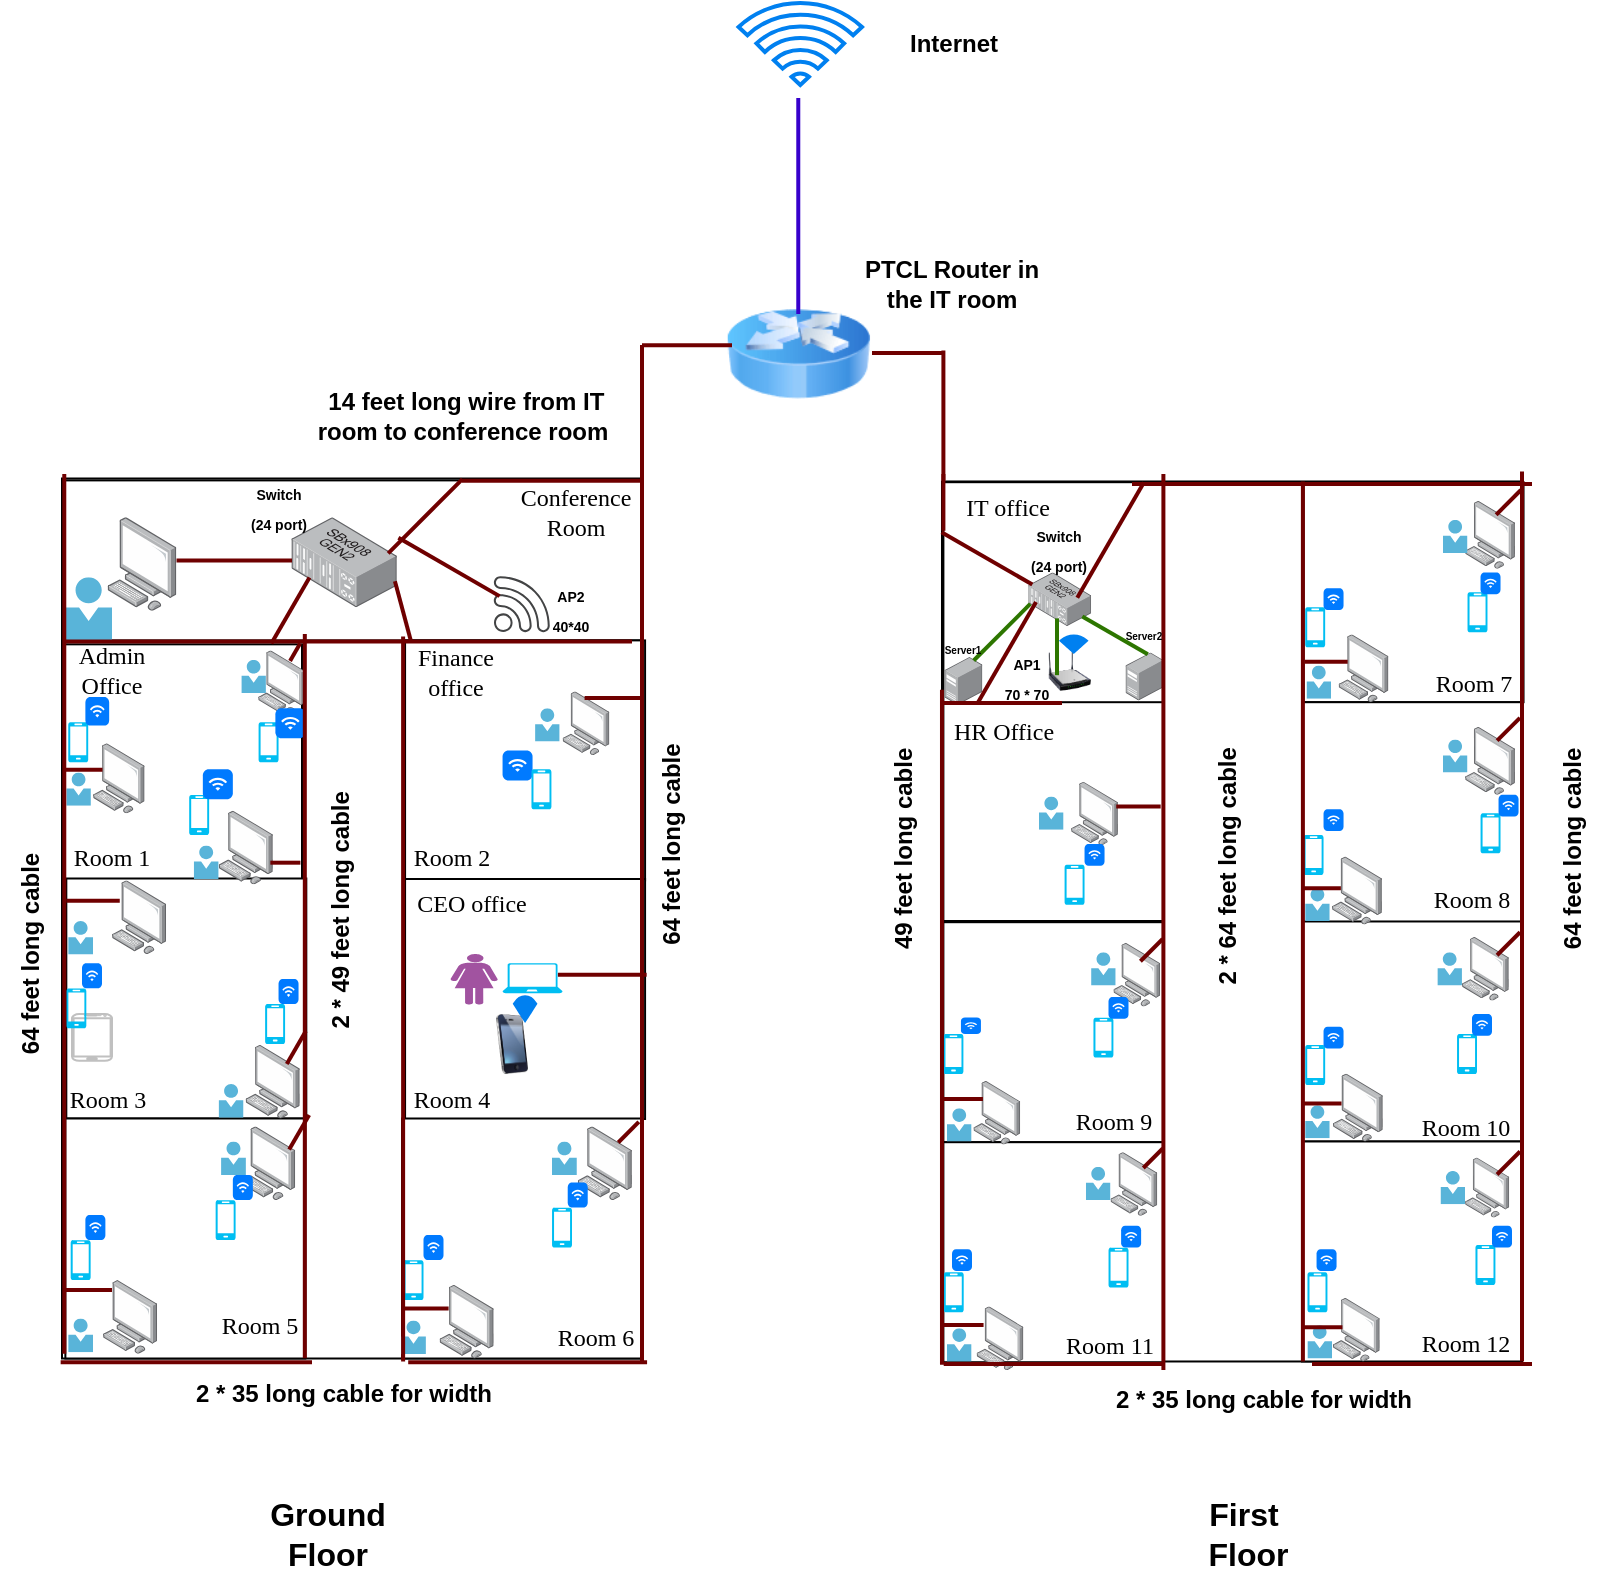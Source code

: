 <mxfile version="20.8.16" type="device"><diagram name="Page-1" id="6Xwk9EaW9mLtTQxqM3aQ"><mxGraphModel dx="1300" dy="840" grid="1" gridSize="10" guides="1" tooltips="1" connect="1" arrows="1" fold="1" page="1" pageScale="1" pageWidth="850" pageHeight="1100" math="0" shadow="0"><root><mxCell id="0"/><mxCell id="1" parent="0"/><mxCell id="w9GMVOYa6nI13oTp5bB2-6" value="" style="rounded=0;whiteSpace=wrap;html=1;direction=south;" parent="1" vertex="1"><mxGeometry x="35.0" y="242.25" width="290" height="440" as="geometry"/></mxCell><mxCell id="w9GMVOYa6nI13oTp5bB2-8" value="" style="rounded=0;whiteSpace=wrap;html=1;" parent="1" vertex="1"><mxGeometry x="35" y="243.2" width="290" height="80" as="geometry"/></mxCell><mxCell id="w9GMVOYa6nI13oTp5bB2-9" value="" style="whiteSpace=wrap;html=1;aspect=fixed;" parent="1" vertex="1"><mxGeometry x="35" y="325.17" width="120" height="120" as="geometry"/></mxCell><mxCell id="w9GMVOYa6nI13oTp5bB2-10" value="" style="whiteSpace=wrap;html=1;aspect=fixed;" parent="1" vertex="1"><mxGeometry x="37.16" y="442.25" width="120" height="120" as="geometry"/></mxCell><mxCell id="w9GMVOYa6nI13oTp5bB2-13" value="" style="whiteSpace=wrap;html=1;aspect=fixed;" parent="1" vertex="1"><mxGeometry x="206.54" y="323.2" width="120" height="120" as="geometry"/></mxCell><mxCell id="w9GMVOYa6nI13oTp5bB2-14" value="" style="whiteSpace=wrap;html=1;aspect=fixed;" parent="1" vertex="1"><mxGeometry x="206.54" y="442.5" width="120" height="120" as="geometry"/></mxCell><mxCell id="w9GMVOYa6nI13oTp5bB2-15" value="" style="whiteSpace=wrap;html=1;aspect=fixed;" parent="1" vertex="1"><mxGeometry x="205" y="562.25" width="120" height="120" as="geometry"/></mxCell><mxCell id="w9GMVOYa6nI13oTp5bB2-17" value="" style="rounded=0;whiteSpace=wrap;html=1;direction=south;" parent="1" vertex="1"><mxGeometry x="474.99" y="243.74" width="290" height="440" as="geometry"/></mxCell><mxCell id="w9GMVOYa6nI13oTp5bB2-19" value="" style="whiteSpace=wrap;html=1;aspect=fixed;" parent="1" vertex="1"><mxGeometry x="475.7" y="353.5" width="110" height="110" as="geometry"/></mxCell><mxCell id="w9GMVOYa6nI13oTp5bB2-20" value="" style="whiteSpace=wrap;html=1;aspect=fixed;" parent="1" vertex="1"><mxGeometry x="475.7" y="464.1" width="110" height="110" as="geometry"/></mxCell><mxCell id="w9GMVOYa6nI13oTp5bB2-21" value="" style="whiteSpace=wrap;html=1;aspect=fixed;" parent="1" vertex="1"><mxGeometry x="475.7" y="574.1" width="110" height="110" as="geometry"/></mxCell><mxCell id="w9GMVOYa6nI13oTp5bB2-25" value="" style="whiteSpace=wrap;html=1;aspect=fixed;" parent="1" vertex="1"><mxGeometry x="475.7" y="244.1" width="110" height="110" as="geometry"/></mxCell><mxCell id="w9GMVOYa6nI13oTp5bB2-26" value="" style="whiteSpace=wrap;html=1;aspect=fixed;" parent="1" vertex="1"><mxGeometry x="655.77" y="244.1" width="110" height="110" as="geometry"/></mxCell><mxCell id="w9GMVOYa6nI13oTp5bB2-27" value="" style="whiteSpace=wrap;html=1;aspect=fixed;" parent="1" vertex="1"><mxGeometry x="655" y="354.1" width="110" height="110" as="geometry"/></mxCell><mxCell id="w9GMVOYa6nI13oTp5bB2-28" value="" style="whiteSpace=wrap;html=1;aspect=fixed;" parent="1" vertex="1"><mxGeometry x="655" y="463.74" width="110" height="110" as="geometry"/></mxCell><mxCell id="w9GMVOYa6nI13oTp5bB2-29" value="" style="whiteSpace=wrap;html=1;aspect=fixed;" parent="1" vertex="1"><mxGeometry x="655" y="573.74" width="110" height="110" as="geometry"/></mxCell><mxCell id="w9GMVOYa6nI13oTp5bB2-30" value="" style="image;html=1;image=img/lib/clip_art/networking/Router_Icon_128x128.png;imageBackground=none;" parent="1" vertex="1"><mxGeometry x="367.26" y="155" width="71.75" height="50" as="geometry"/></mxCell><mxCell id="w9GMVOYa6nI13oTp5bB2-33" value="" style="points=[];aspect=fixed;html=1;align=center;shadow=0;dashed=0;image;image=img/lib/allied_telesis/computer_and_terminals/Personal_Computer.svg;" parent="1" vertex="1"><mxGeometry x="57.73" y="261.6" width="34.53" height="46.8" as="geometry"/></mxCell><mxCell id="w9GMVOYa6nI13oTp5bB2-34" value="" style="sketch=0;pointerEvents=1;shadow=0;dashed=0;html=1;strokeColor=none;fillColor=#434445;aspect=fixed;labelPosition=center;verticalLabelPosition=bottom;verticalAlign=top;align=center;outlineConnect=0;shape=mxgraph.vvd.wi_fi;" parent="1" vertex="1"><mxGeometry x="250.9" y="291.11" width="28" height="28" as="geometry"/></mxCell><mxCell id="w9GMVOYa6nI13oTp5bB2-35" value="" style="sketch=0;aspect=fixed;html=1;points=[];align=center;image;fontSize=12;image=img/lib/mscae/Person.svg;" parent="1" vertex="1"><mxGeometry x="36.62" y="291.6" width="23.38" height="31.6" as="geometry"/></mxCell><mxCell id="w9GMVOYa6nI13oTp5bB2-36" value="" style="points=[];aspect=fixed;html=1;align=center;shadow=0;dashed=0;image;image=img/lib/allied_telesis/computer_and_terminals/Personal_Computer.svg;" parent="1" vertex="1"><mxGeometry x="50.53" y="374.65" width="25.82" height="35" as="geometry"/></mxCell><mxCell id="w9GMVOYa6nI13oTp5bB2-37" value="" style="points=[];aspect=fixed;html=1;align=center;shadow=0;dashed=0;image;image=img/lib/allied_telesis/computer_and_terminals/Personal_Computer.svg;direction=east;" parent="1" vertex="1"><mxGeometry x="133.08" y="328.2" width="23.46" height="31.8" as="geometry"/></mxCell><mxCell id="w9GMVOYa6nI13oTp5bB2-38" value="" style="points=[];aspect=fixed;html=1;align=center;shadow=0;dashed=0;image;image=img/lib/allied_telesis/computer_and_terminals/Personal_Computer.svg;" parent="1" vertex="1"><mxGeometry x="113.32" y="408.37" width="27.15" height="36.8" as="geometry"/></mxCell><mxCell id="w9GMVOYa6nI13oTp5bB2-39" value="" style="sketch=0;aspect=fixed;html=1;points=[];align=center;image;fontSize=12;image=img/lib/mscae/Person.svg;" parent="1" vertex="1"><mxGeometry x="37.16" y="389.31" width="12.28" height="16.6" as="geometry"/></mxCell><mxCell id="w9GMVOYa6nI13oTp5bB2-40" value="" style="sketch=0;aspect=fixed;html=1;points=[];align=center;image;fontSize=12;image=img/lib/mscae/Person.svg;" parent="1" vertex="1"><mxGeometry x="124.68" y="332.95" width="12.28" height="16.6" as="geometry"/></mxCell><mxCell id="w9GMVOYa6nI13oTp5bB2-41" value="" style="sketch=0;aspect=fixed;html=1;points=[];align=center;image;fontSize=12;image=img/lib/mscae/Person.svg;" parent="1" vertex="1"><mxGeometry x="100.89" y="425.7" width="12.43" height="16.8" as="geometry"/></mxCell><mxCell id="w9GMVOYa6nI13oTp5bB2-42" value="" style="verticalLabelPosition=bottom;verticalAlign=top;html=1;shadow=0;dashed=0;strokeWidth=1;shape=mxgraph.android.phone2;strokeColor=#c0c0c0;" parent="1" vertex="1"><mxGeometry x="40" y="510" width="20" height="23.4" as="geometry"/></mxCell><mxCell id="w9GMVOYa6nI13oTp5bB2-43" value="" style="whiteSpace=wrap;html=1;aspect=fixed;" parent="1" vertex="1"><mxGeometry x="36.69" y="562.25" width="120" height="120" as="geometry"/></mxCell><mxCell id="w9GMVOYa6nI13oTp5bB2-49" value="" style="verticalLabelPosition=bottom;html=1;verticalAlign=top;align=center;strokeColor=none;fillColor=#00BEF2;shape=mxgraph.azure.mobile;pointerEvents=1;" parent="1" vertex="1"><mxGeometry x="38.1" y="364.1" width="10" height="20" as="geometry"/></mxCell><mxCell id="w9GMVOYa6nI13oTp5bB2-50" value="" style="verticalLabelPosition=bottom;html=1;verticalAlign=top;align=center;strokeColor=none;fillColor=#00BEF2;shape=mxgraph.azure.mobile;pointerEvents=1;" parent="1" vertex="1"><mxGeometry x="133.27" y="364.1" width="10" height="20" as="geometry"/></mxCell><mxCell id="w9GMVOYa6nI13oTp5bB2-51" value="" style="verticalLabelPosition=bottom;html=1;verticalAlign=top;align=center;strokeColor=none;fillColor=#00BEF2;shape=mxgraph.azure.mobile;pointerEvents=1;direction=east;" parent="1" vertex="1"><mxGeometry x="98.57" y="400.45" width="10" height="20" as="geometry"/></mxCell><mxCell id="w9GMVOYa6nI13oTp5bB2-58" value="" style="html=1;strokeWidth=1;shadow=0;dashed=0;shape=mxgraph.ios7.misc.wifi;fillColor=#007AFF;strokeColor=none;buttonText=;strokeColor2=#222222;fontColor=#222222;fontSize=8;verticalLabelPosition=bottom;verticalAlign=top;align=center;sketch=0;" parent="1" vertex="1"><mxGeometry x="46.69" y="351.5" width="11.9" height="14.3" as="geometry"/></mxCell><mxCell id="w9GMVOYa6nI13oTp5bB2-59" value="" style="html=1;strokeWidth=1;shadow=0;dashed=0;shape=mxgraph.ios7.misc.wifi;fillColor=#007AFF;strokeColor=none;buttonText=;strokeColor2=#222222;fontColor=#222222;fontSize=8;verticalLabelPosition=bottom;verticalAlign=top;align=center;sketch=0;" parent="1" vertex="1"><mxGeometry x="141.69" y="357.15" width="15" height="15" as="geometry"/></mxCell><mxCell id="w9GMVOYa6nI13oTp5bB2-60" value="" style="html=1;strokeWidth=1;shadow=0;dashed=0;shape=mxgraph.ios7.misc.wifi;fillColor=#007AFF;strokeColor=none;buttonText=;strokeColor2=#222222;fontColor=#222222;fontSize=8;verticalLabelPosition=bottom;verticalAlign=top;align=center;sketch=0;" parent="1" vertex="1"><mxGeometry x="105.42" y="387.61" width="15" height="15" as="geometry"/></mxCell><mxCell id="w9GMVOYa6nI13oTp5bB2-61" value="&lt;font face=&quot;Times New Roman&quot;&gt;Admin Office&lt;/font&gt;" style="text;html=1;strokeColor=none;fillColor=none;align=center;verticalAlign=middle;whiteSpace=wrap;rounded=0;" parent="1" vertex="1"><mxGeometry x="30.0" y="323.2" width="60" height="30" as="geometry"/></mxCell><mxCell id="w9GMVOYa6nI13oTp5bB2-64" value="" style="points=[];aspect=fixed;html=1;align=center;shadow=0;dashed=0;image;image=img/lib/allied_telesis/switch/Modular_Switch_SXx908GEN2.svg;" parent="1" vertex="1"><mxGeometry x="149.71" y="261.6" width="52.7" height="45" as="geometry"/></mxCell><mxCell id="w9GMVOYa6nI13oTp5bB2-65" value="" style="points=[];aspect=fixed;html=1;align=center;shadow=0;dashed=0;image;image=img/lib/allied_telesis/computer_and_terminals/Personal_Computer.svg;" parent="1" vertex="1"><mxGeometry x="285.28" y="348.75" width="23.46" height="31.8" as="geometry"/></mxCell><mxCell id="w9GMVOYa6nI13oTp5bB2-66" value="" style="sketch=0;aspect=fixed;html=1;points=[];align=center;image;fontSize=12;image=img/lib/mscae/Person.svg;" parent="1" vertex="1"><mxGeometry x="271.54" y="357.15" width="12.28" height="16.6" as="geometry"/></mxCell><mxCell id="w9GMVOYa6nI13oTp5bB2-68" value="" style="html=1;strokeWidth=1;shadow=0;dashed=0;shape=mxgraph.ios7.misc.wifi;fillColor=#007AFF;strokeColor=none;buttonText=;strokeColor2=#222222;fontColor=#222222;fontSize=8;verticalLabelPosition=bottom;verticalAlign=top;align=center;sketch=0;" parent="1" vertex="1"><mxGeometry x="255.28" y="378.2" width="15" height="15" as="geometry"/></mxCell><mxCell id="w9GMVOYa6nI13oTp5bB2-74" value="" style="verticalLabelPosition=bottom;html=1;verticalAlign=top;align=center;strokeColor=none;fillColor=#00BEF2;shape=mxgraph.azure.mobile;pointerEvents=1;" parent="1" vertex="1"><mxGeometry x="269.71" y="387.61" width="10" height="20" as="geometry"/></mxCell><mxCell id="w9GMVOYa6nI13oTp5bB2-76" value="&lt;font face=&quot;Times New Roman&quot;&gt;Finance&lt;br&gt;office&lt;/font&gt;" style="text;html=1;strokeColor=none;fillColor=none;align=center;verticalAlign=middle;whiteSpace=wrap;rounded=0;" parent="1" vertex="1"><mxGeometry x="202.41" y="324.1" width="60" height="30" as="geometry"/></mxCell><mxCell id="w9GMVOYa6nI13oTp5bB2-77" value="" style="points=[];aspect=fixed;html=1;align=center;shadow=0;dashed=0;image;image=img/lib/allied_telesis/switch/Modular_Switch_SXx908GEN2.svg;" parent="1" vertex="1"><mxGeometry x="518.17" y="289.21" width="31.39" height="26.8" as="geometry"/></mxCell><mxCell id="w9GMVOYa6nI13oTp5bB2-78" value="" style="points=[];aspect=fixed;html=1;align=center;shadow=0;dashed=0;image;image=img/lib/allied_telesis/computer_and_terminals/Server_Desktop.svg;" parent="1" vertex="1"><mxGeometry x="566.77" y="329.2" width="18.93" height="24" as="geometry"/></mxCell><mxCell id="w9GMVOYa6nI13oTp5bB2-79" value="" style="points=[];aspect=fixed;html=1;align=center;shadow=0;dashed=0;image;image=img/lib/allied_telesis/computer_and_terminals/Server_Desktop.svg;" parent="1" vertex="1"><mxGeometry x="476.24" y="331.46" width="18.93" height="24" as="geometry"/></mxCell><mxCell id="w9GMVOYa6nI13oTp5bB2-81" value="" style="image;html=1;image=img/lib/clip_art/networking/Wireless_Router_N_128x128.png" parent="1" vertex="1"><mxGeometry x="523.49" y="328.1" width="30.77" height="20.21" as="geometry"/></mxCell><mxCell id="w9GMVOYa6nI13oTp5bB2-82" value="" style="html=1;verticalLabelPosition=bottom;align=center;labelBackgroundColor=#ffffff;verticalAlign=top;strokeWidth=2;strokeColor=#0080F0;shadow=0;dashed=0;shape=mxgraph.ios7.icons.wifi;pointerEvents=1" parent="1" vertex="1"><mxGeometry x="535.01" y="321.25" width="11.75" height="7.36" as="geometry"/></mxCell><mxCell id="w9GMVOYa6nI13oTp5bB2-83" value="&lt;font face=&quot;Times New Roman&quot;&gt;IT office&lt;/font&gt;" style="text;html=1;strokeColor=none;fillColor=none;align=center;verticalAlign=middle;whiteSpace=wrap;rounded=0;" parent="1" vertex="1"><mxGeometry x="477.5" y="242.25" width="60" height="30" as="geometry"/></mxCell><mxCell id="w9GMVOYa6nI13oTp5bB2-85" value="" style="points=[];aspect=fixed;html=1;align=center;shadow=0;dashed=0;image;image=img/lib/allied_telesis/computer_and_terminals/Personal_Computer.svg;" parent="1" vertex="1"><mxGeometry x="126.78" y="525.45" width="27.15" height="36.8" as="geometry"/></mxCell><mxCell id="w9GMVOYa6nI13oTp5bB2-86" value="" style="points=[];aspect=fixed;html=1;align=center;shadow=0;dashed=0;image;image=img/lib/allied_telesis/computer_and_terminals/Personal_Computer.svg;" parent="1" vertex="1"><mxGeometry x="60" y="443.2" width="27.15" height="36.8" as="geometry"/></mxCell><mxCell id="w9GMVOYa6nI13oTp5bB2-88" value="" style="sketch=0;aspect=fixed;html=1;points=[];align=center;image;fontSize=12;image=img/lib/mscae/Person.svg;" parent="1" vertex="1"><mxGeometry x="38.1" y="463.5" width="12.43" height="16.8" as="geometry"/></mxCell><mxCell id="w9GMVOYa6nI13oTp5bB2-89" value="" style="sketch=0;aspect=fixed;html=1;points=[];align=center;image;fontSize=12;image=img/lib/mscae/Person.svg;" parent="1" vertex="1"><mxGeometry x="113.32" y="545.03" width="12.43" height="16.8" as="geometry"/></mxCell><mxCell id="w9GMVOYa6nI13oTp5bB2-90" value="" style="verticalLabelPosition=bottom;html=1;verticalAlign=top;align=center;strokeColor=none;fillColor=#00BEF2;shape=mxgraph.azure.mobile;pointerEvents=1;" parent="1" vertex="1"><mxGeometry x="136.54" y="505" width="10" height="20" as="geometry"/></mxCell><mxCell id="w9GMVOYa6nI13oTp5bB2-91" value="" style="verticalLabelPosition=bottom;html=1;verticalAlign=top;align=center;strokeColor=none;fillColor=#00BEF2;shape=mxgraph.azure.mobile;pointerEvents=1;" parent="1" vertex="1"><mxGeometry x="37.16" y="497.18" width="10" height="20" as="geometry"/></mxCell><mxCell id="w9GMVOYa6nI13oTp5bB2-92" value="" style="html=1;strokeWidth=1;shadow=0;dashed=0;shape=mxgraph.ios7.misc.wifi;fillColor=#007AFF;strokeColor=none;buttonText=;strokeColor2=#222222;fontColor=#222222;fontSize=8;verticalLabelPosition=bottom;verticalAlign=top;align=center;sketch=0;" parent="1" vertex="1"><mxGeometry x="143.27" y="492.5" width="10" height="12.5" as="geometry"/></mxCell><mxCell id="w9GMVOYa6nI13oTp5bB2-96" value="" style="verticalLabelPosition=bottom;sketch=0;html=1;fillColor=#A153A0;verticalAlign=top;align=center;pointerEvents=1;shape=mxgraph.cisco_safe.design.actor_1;" parent="1" vertex="1"><mxGeometry x="229.31" y="480" width="23.5" height="25.2" as="geometry"/></mxCell><mxCell id="w9GMVOYa6nI13oTp5bB2-97" value="" style="image;html=1;image=img/lib/clip_art/telecommunication/iPhone_128x128.png" parent="1" vertex="1"><mxGeometry x="245" y="510.01" width="30" height="30" as="geometry"/></mxCell><mxCell id="w9GMVOYa6nI13oTp5bB2-98" value="" style="html=1;verticalLabelPosition=bottom;align=center;labelBackgroundColor=#ffffff;verticalAlign=top;strokeWidth=2;strokeColor=#0080F0;shadow=0;dashed=0;shape=mxgraph.ios7.icons.wifi;pointerEvents=1" parent="1" vertex="1"><mxGeometry x="261.54" y="501.68" width="10" height="11" as="geometry"/></mxCell><mxCell id="w9GMVOYa6nI13oTp5bB2-99" value="&lt;font face=&quot;Times New Roman&quot;&gt;CEO office&lt;/font&gt;" style="text;html=1;strokeColor=none;fillColor=none;align=center;verticalAlign=middle;whiteSpace=wrap;rounded=0;" parent="1" vertex="1"><mxGeometry x="210" y="440.2" width="60" height="30" as="geometry"/></mxCell><mxCell id="w9GMVOYa6nI13oTp5bB2-100" value="" style="verticalLabelPosition=bottom;html=1;verticalAlign=top;align=center;strokeColor=none;fillColor=#00BEF2;shape=mxgraph.azure.laptop;pointerEvents=1;" parent="1" vertex="1"><mxGeometry x="255.28" y="484.68" width="30" height="15" as="geometry"/></mxCell><mxCell id="w9GMVOYa6nI13oTp5bB2-101" value="" style="points=[];aspect=fixed;html=1;align=center;shadow=0;dashed=0;image;image=img/lib/allied_telesis/computer_and_terminals/Personal_Computer.svg;" parent="1" vertex="1"><mxGeometry x="55.5" y="643.04" width="27.15" height="36.8" as="geometry"/></mxCell><mxCell id="w9GMVOYa6nI13oTp5bB2-102" value="" style="points=[];aspect=fixed;html=1;align=center;shadow=0;dashed=0;image;image=img/lib/allied_telesis/computer_and_terminals/Personal_Computer.svg;" parent="1" vertex="1"><mxGeometry x="124.53" y="566.24" width="27.15" height="36.8" as="geometry"/></mxCell><mxCell id="w9GMVOYa6nI13oTp5bB2-103" value="" style="sketch=0;aspect=fixed;html=1;points=[];align=center;image;fontSize=12;image=img/lib/mscae/Person.svg;" parent="1" vertex="1"><mxGeometry x="114.53" y="573.74" width="12.43" height="16.8" as="geometry"/></mxCell><mxCell id="w9GMVOYa6nI13oTp5bB2-104" value="" style="sketch=0;aspect=fixed;html=1;points=[];align=center;image;fontSize=12;image=img/lib/mscae/Person.svg;" parent="1" vertex="1"><mxGeometry x="38.1" y="662.3" width="12.43" height="16.8" as="geometry"/></mxCell><mxCell id="w9GMVOYa6nI13oTp5bB2-106" value="" style="verticalLabelPosition=bottom;html=1;verticalAlign=top;align=center;strokeColor=none;fillColor=#00BEF2;shape=mxgraph.azure.mobile;pointerEvents=1;" parent="1" vertex="1"><mxGeometry x="39.32" y="623.04" width="10" height="20" as="geometry"/></mxCell><mxCell id="w9GMVOYa6nI13oTp5bB2-107" value="" style="verticalLabelPosition=bottom;html=1;verticalAlign=top;align=center;strokeColor=none;fillColor=#00BEF2;shape=mxgraph.azure.mobile;pointerEvents=1;" parent="1" vertex="1"><mxGeometry x="111.8" y="603.04" width="10" height="20" as="geometry"/></mxCell><mxCell id="w9GMVOYa6nI13oTp5bB2-110" value="" style="html=1;strokeWidth=1;shadow=0;dashed=0;shape=mxgraph.ios7.misc.wifi;fillColor=#007AFF;strokeColor=none;buttonText=;strokeColor2=#222222;fontColor=#222222;fontSize=8;verticalLabelPosition=bottom;verticalAlign=top;align=center;sketch=0;" parent="1" vertex="1"><mxGeometry x="46.69" y="610.54" width="10" height="12.5" as="geometry"/></mxCell><mxCell id="w9GMVOYa6nI13oTp5bB2-111" value="" style="html=1;strokeWidth=1;shadow=0;dashed=0;shape=mxgraph.ios7.misc.wifi;fillColor=#007AFF;strokeColor=none;buttonText=;strokeColor2=#222222;fontColor=#222222;fontSize=8;verticalLabelPosition=bottom;verticalAlign=top;align=center;sketch=0;" parent="1" vertex="1"><mxGeometry x="120.42" y="590.54" width="10" height="12.5" as="geometry"/></mxCell><mxCell id="w9GMVOYa6nI13oTp5bB2-113" value="" style="points=[];aspect=fixed;html=1;align=center;shadow=0;dashed=0;image;image=img/lib/allied_telesis/computer_and_terminals/Personal_Computer.svg;" parent="1" vertex="1"><mxGeometry x="223.75" y="645.45" width="27.15" height="36.8" as="geometry"/></mxCell><mxCell id="w9GMVOYa6nI13oTp5bB2-114" value="" style="points=[];aspect=fixed;html=1;align=center;shadow=0;dashed=0;image;image=img/lib/allied_telesis/computer_and_terminals/Personal_Computer.svg;" parent="1" vertex="1"><mxGeometry x="292.85" y="566.24" width="27.15" height="36.8" as="geometry"/></mxCell><mxCell id="w9GMVOYa6nI13oTp5bB2-115" value="" style="sketch=0;aspect=fixed;html=1;points=[];align=center;image;fontSize=12;image=img/lib/mscae/Person.svg;" parent="1" vertex="1"><mxGeometry x="280" y="573.74" width="12.43" height="16.8" as="geometry"/></mxCell><mxCell id="w9GMVOYa6nI13oTp5bB2-116" value="" style="sketch=0;aspect=fixed;html=1;points=[];align=center;image;fontSize=12;image=img/lib/mscae/Person.svg;" parent="1" vertex="1"><mxGeometry x="204.53" y="663.2" width="12.43" height="16.8" as="geometry"/></mxCell><mxCell id="w9GMVOYa6nI13oTp5bB2-117" value="" style="html=1;strokeWidth=1;shadow=0;dashed=0;shape=mxgraph.ios7.misc.wifi;fillColor=#007AFF;strokeColor=none;buttonText=;strokeColor2=#222222;fontColor=#222222;fontSize=8;verticalLabelPosition=bottom;verticalAlign=top;align=center;sketch=0;" parent="1" vertex="1"><mxGeometry x="287.86" y="594.29" width="10" height="12.5" as="geometry"/></mxCell><mxCell id="w9GMVOYa6nI13oTp5bB2-118" value="" style="html=1;strokeWidth=1;shadow=0;dashed=0;shape=mxgraph.ios7.misc.wifi;fillColor=#007AFF;strokeColor=none;buttonText=;strokeColor2=#222222;fontColor=#222222;fontSize=8;verticalLabelPosition=bottom;verticalAlign=top;align=center;sketch=0;" parent="1" vertex="1"><mxGeometry x="215.75" y="620.54" width="10" height="12.5" as="geometry"/></mxCell><mxCell id="w9GMVOYa6nI13oTp5bB2-119" value="" style="verticalLabelPosition=bottom;html=1;verticalAlign=top;align=center;strokeColor=none;fillColor=#00BEF2;shape=mxgraph.azure.mobile;pointerEvents=1;" parent="1" vertex="1"><mxGeometry x="280" y="606.79" width="10" height="20" as="geometry"/></mxCell><mxCell id="w9GMVOYa6nI13oTp5bB2-120" value="" style="verticalLabelPosition=bottom;html=1;verticalAlign=top;align=center;strokeColor=none;fillColor=#00BEF2;shape=mxgraph.azure.mobile;pointerEvents=1;" parent="1" vertex="1"><mxGeometry x="205.75" y="633.04" width="10" height="20" as="geometry"/></mxCell><mxCell id="w9GMVOYa6nI13oTp5bB2-123" value="&lt;font face=&quot;Garamond&quot;&gt;Room 4&lt;/font&gt;" style="text;html=1;strokeColor=none;fillColor=none;align=center;verticalAlign=middle;whiteSpace=wrap;rounded=0;" parent="1" vertex="1"><mxGeometry x="204.53" y="540.01" width="50" height="25" as="geometry"/></mxCell><mxCell id="w9GMVOYa6nI13oTp5bB2-124" value="&lt;font face=&quot;Garamond&quot;&gt;Room 5&lt;/font&gt;" style="text;html=1;strokeColor=none;fillColor=none;align=center;verticalAlign=middle;whiteSpace=wrap;rounded=0;" parent="1" vertex="1"><mxGeometry x="108.57" y="653.04" width="50" height="25" as="geometry"/></mxCell><mxCell id="w9GMVOYa6nI13oTp5bB2-125" value="&lt;font face=&quot;Garamond&quot;&gt;Room 6&lt;/font&gt;" style="text;html=1;strokeColor=none;fillColor=none;align=center;verticalAlign=middle;whiteSpace=wrap;rounded=0;" parent="1" vertex="1"><mxGeometry x="276.54" y="659.1" width="50" height="25" as="geometry"/></mxCell><mxCell id="w9GMVOYa6nI13oTp5bB2-126" value="&lt;font face=&quot;Garamond&quot;&gt;Room 1&lt;/font&gt;" style="text;html=1;strokeColor=none;fillColor=none;align=center;verticalAlign=middle;whiteSpace=wrap;rounded=0;" parent="1" vertex="1"><mxGeometry x="35.0" y="419.36" width="50" height="25" as="geometry"/></mxCell><mxCell id="w9GMVOYa6nI13oTp5bB2-127" value="&lt;font face=&quot;Garamond&quot;&gt;Room 2&lt;/font&gt;" style="text;html=1;strokeColor=none;fillColor=none;align=center;verticalAlign=middle;whiteSpace=wrap;rounded=0;" parent="1" vertex="1"><mxGeometry x="204.53" y="419.36" width="50" height="25" as="geometry"/></mxCell><mxCell id="w9GMVOYa6nI13oTp5bB2-128" value="&lt;font face=&quot;Garamond&quot;&gt;Room 3&lt;/font&gt;" style="text;html=1;strokeColor=none;fillColor=none;align=center;verticalAlign=middle;whiteSpace=wrap;rounded=0;" parent="1" vertex="1"><mxGeometry x="32.65" y="540.01" width="50" height="25" as="geometry"/></mxCell><mxCell id="w9GMVOYa6nI13oTp5bB2-129" value="&lt;font face=&quot;Times New Roman&quot;&gt;Conference Room&lt;/font&gt;" style="text;html=1;strokeColor=none;fillColor=none;align=center;verticalAlign=middle;whiteSpace=wrap;rounded=0;" parent="1" vertex="1"><mxGeometry x="262.41" y="244.1" width="60" height="30" as="geometry"/></mxCell><mxCell id="w9GMVOYa6nI13oTp5bB2-130" value="" style="sketch=0;aspect=fixed;html=1;points=[];align=center;image;fontSize=12;image=img/lib/mscae/Person.svg;" parent="1" vertex="1"><mxGeometry x="523.49" y="401.26" width="12.28" height="16.6" as="geometry"/></mxCell><mxCell id="w9GMVOYa6nI13oTp5bB2-131" value="" style="points=[];aspect=fixed;html=1;align=center;shadow=0;dashed=0;image;image=img/lib/allied_telesis/computer_and_terminals/Personal_Computer.svg;" parent="1" vertex="1"><mxGeometry x="539.54" y="393.9" width="23.46" height="31.8" as="geometry"/></mxCell><mxCell id="w9GMVOYa6nI13oTp5bB2-133" value="" style="verticalLabelPosition=bottom;html=1;verticalAlign=top;align=center;strokeColor=none;fillColor=#00BEF2;shape=mxgraph.azure.mobile;pointerEvents=1;" parent="1" vertex="1"><mxGeometry x="536.27" y="435.35" width="10" height="20" as="geometry"/></mxCell><mxCell id="w9GMVOYa6nI13oTp5bB2-134" value="&lt;font face=&quot;Times New Roman&quot;&gt;HR Office&lt;/font&gt;" style="text;html=1;strokeColor=none;fillColor=none;align=center;verticalAlign=middle;whiteSpace=wrap;rounded=0;" parent="1" vertex="1"><mxGeometry x="475.77" y="354.1" width="60" height="30" as="geometry"/></mxCell><mxCell id="w9GMVOYa6nI13oTp5bB2-135" value="" style="points=[];aspect=fixed;html=1;align=center;shadow=0;dashed=0;image;image=img/lib/allied_telesis/computer_and_terminals/Personal_Computer.svg;" parent="1" vertex="1"><mxGeometry x="560.7" y="474.42" width="23.46" height="31.8" as="geometry"/></mxCell><mxCell id="w9GMVOYa6nI13oTp5bB2-136" value="" style="points=[];aspect=fixed;html=1;align=center;shadow=0;dashed=0;image;image=img/lib/allied_telesis/computer_and_terminals/Personal_Computer.svg;" parent="1" vertex="1"><mxGeometry x="490.7" y="543.45" width="23.46" height="31.8" as="geometry"/></mxCell><mxCell id="w9GMVOYa6nI13oTp5bB2-137" value="" style="verticalLabelPosition=bottom;html=1;verticalAlign=top;align=center;strokeColor=none;fillColor=#00BEF2;shape=mxgraph.azure.mobile;pointerEvents=1;" parent="1" vertex="1"><mxGeometry x="475.7" y="520.01" width="10" height="20" as="geometry"/></mxCell><mxCell id="w9GMVOYa6nI13oTp5bB2-138" value="" style="verticalLabelPosition=bottom;html=1;verticalAlign=top;align=center;strokeColor=none;fillColor=#00BEF2;shape=mxgraph.azure.mobile;pointerEvents=1;" parent="1" vertex="1"><mxGeometry x="550.7" y="511.81" width="10" height="20" as="geometry"/></mxCell><mxCell id="w9GMVOYa6nI13oTp5bB2-139" value="" style="sketch=0;aspect=fixed;html=1;points=[];align=center;image;fontSize=12;image=img/lib/mscae/Person.svg;" parent="1" vertex="1"><mxGeometry x="477.5" y="557.14" width="12.28" height="16.6" as="geometry"/></mxCell><mxCell id="w9GMVOYa6nI13oTp5bB2-140" value="" style="sketch=0;aspect=fixed;html=1;points=[];align=center;image;fontSize=12;image=img/lib/mscae/Person.svg;" parent="1" vertex="1"><mxGeometry x="549.56" y="479.1" width="12.28" height="16.6" as="geometry"/></mxCell><mxCell id="w9GMVOYa6nI13oTp5bB2-141" value="" style="html=1;strokeWidth=1;shadow=0;dashed=0;shape=mxgraph.ios7.misc.wifi;fillColor=#007AFF;strokeColor=none;buttonText=;strokeColor2=#222222;fontColor=#222222;fontSize=8;verticalLabelPosition=bottom;verticalAlign=top;align=center;sketch=0;" parent="1" vertex="1"><mxGeometry x="558.25" y="501.5" width="10" height="10.9" as="geometry"/></mxCell><mxCell id="w9GMVOYa6nI13oTp5bB2-142" value="" style="html=1;strokeWidth=1;shadow=0;dashed=0;shape=mxgraph.ios7.misc.wifi;fillColor=#007AFF;strokeColor=none;buttonText=;strokeColor2=#222222;fontColor=#222222;fontSize=8;verticalLabelPosition=bottom;verticalAlign=top;align=center;sketch=0;" parent="1" vertex="1"><mxGeometry x="484.47" y="511.81" width="10" height="8.2" as="geometry"/></mxCell><mxCell id="w9GMVOYa6nI13oTp5bB2-143" value="&lt;font face=&quot;Garamond&quot;&gt;Room 8&lt;/font&gt;" style="text;html=1;strokeColor=none;fillColor=none;align=center;verticalAlign=middle;whiteSpace=wrap;rounded=0;" parent="1" vertex="1"><mxGeometry x="714.99" y="440.2" width="50" height="25" as="geometry"/></mxCell><mxCell id="w9GMVOYa6nI13oTp5bB2-144" value="&lt;font face=&quot;Garamond&quot;&gt;Room 9&lt;/font&gt;" style="text;html=1;strokeColor=none;fillColor=none;align=center;verticalAlign=middle;whiteSpace=wrap;rounded=0;" parent="1" vertex="1"><mxGeometry x="536.27" y="551.37" width="50" height="25" as="geometry"/></mxCell><mxCell id="w9GMVOYa6nI13oTp5bB2-145" value="" style="points=[];aspect=fixed;html=1;align=center;shadow=0;dashed=0;image;image=img/lib/allied_telesis/computer_and_terminals/Personal_Computer.svg;" parent="1" vertex="1"><mxGeometry x="559.23" y="579.1" width="23.46" height="31.8" as="geometry"/></mxCell><mxCell id="w9GMVOYa6nI13oTp5bB2-146" value="" style="sketch=0;aspect=fixed;html=1;points=[];align=center;image;fontSize=12;image=img/lib/mscae/Person.svg;" parent="1" vertex="1"><mxGeometry x="546.95" y="586.44" width="12.28" height="16.6" as="geometry"/></mxCell><mxCell id="w9GMVOYa6nI13oTp5bB2-147" value="" style="verticalLabelPosition=bottom;html=1;verticalAlign=top;align=center;strokeColor=none;fillColor=#00BEF2;shape=mxgraph.azure.mobile;pointerEvents=1;" parent="1" vertex="1"><mxGeometry x="558.25" y="626.79" width="10" height="20" as="geometry"/></mxCell><mxCell id="w9GMVOYa6nI13oTp5bB2-148" value="" style="html=1;strokeWidth=1;shadow=0;dashed=0;shape=mxgraph.ios7.misc.wifi;fillColor=#007AFF;strokeColor=none;buttonText=;strokeColor2=#222222;fontColor=#222222;fontSize=8;verticalLabelPosition=bottom;verticalAlign=top;align=center;sketch=0;" parent="1" vertex="1"><mxGeometry x="564.56" y="615.89" width="10" height="10.9" as="geometry"/></mxCell><mxCell id="w9GMVOYa6nI13oTp5bB2-149" value="" style="points=[];aspect=fixed;html=1;align=center;shadow=0;dashed=0;image;image=img/lib/allied_telesis/computer_and_terminals/Personal_Computer.svg;" parent="1" vertex="1"><mxGeometry x="492.28" y="656.25" width="23.46" height="31.8" as="geometry"/></mxCell><mxCell id="w9GMVOYa6nI13oTp5bB2-151" value="" style="sketch=0;aspect=fixed;html=1;points=[];align=center;image;fontSize=12;image=img/lib/mscae/Person.svg;" parent="1" vertex="1"><mxGeometry x="477.5" y="667.15" width="12.28" height="16.6" as="geometry"/></mxCell><mxCell id="w9GMVOYa6nI13oTp5bB2-152" value="" style="verticalLabelPosition=bottom;html=1;verticalAlign=top;align=center;strokeColor=none;fillColor=#00BEF2;shape=mxgraph.azure.mobile;pointerEvents=1;" parent="1" vertex="1"><mxGeometry x="475.85" y="639.1" width="10" height="20" as="geometry"/></mxCell><mxCell id="w9GMVOYa6nI13oTp5bB2-153" value="" style="html=1;strokeWidth=1;shadow=0;dashed=0;shape=mxgraph.ios7.misc.wifi;fillColor=#007AFF;strokeColor=none;buttonText=;strokeColor2=#222222;fontColor=#222222;fontSize=8;verticalLabelPosition=bottom;verticalAlign=top;align=center;sketch=0;" parent="1" vertex="1"><mxGeometry x="480" y="627.59" width="10" height="10.9" as="geometry"/></mxCell><mxCell id="w9GMVOYa6nI13oTp5bB2-154" value="" style="points=[];aspect=fixed;html=1;align=center;shadow=0;dashed=0;image;image=img/lib/allied_telesis/computer_and_terminals/Personal_Computer.svg;" parent="1" vertex="1"><mxGeometry x="670.45" y="651.94" width="23.46" height="31.8" as="geometry"/></mxCell><mxCell id="w9GMVOYa6nI13oTp5bB2-155" value="" style="points=[];aspect=fixed;html=1;align=center;shadow=0;dashed=0;image;image=img/lib/allied_telesis/computer_and_terminals/Personal_Computer.svg;" parent="1" vertex="1"><mxGeometry x="736.54" y="581.79" width="22.13" height="30" as="geometry"/></mxCell><mxCell id="w9GMVOYa6nI13oTp5bB2-156" value="" style="points=[];aspect=fixed;html=1;align=center;shadow=0;dashed=0;image;image=img/lib/allied_telesis/computer_and_terminals/Personal_Computer.svg;" parent="1" vertex="1"><mxGeometry x="734.98" y="471.5" width="23.46" height="31.8" as="geometry"/></mxCell><mxCell id="w9GMVOYa6nI13oTp5bB2-157" value="" style="points=[];aspect=fixed;html=1;align=center;shadow=0;dashed=0;image;image=img/lib/allied_telesis/computer_and_terminals/Personal_Computer.svg;" parent="1" vertex="1"><mxGeometry x="670.45" y="539.85" width="25" height="33.89" as="geometry"/></mxCell><mxCell id="w9GMVOYa6nI13oTp5bB2-158" value="" style="sketch=0;aspect=fixed;html=1;points=[];align=center;image;fontSize=12;image=img/lib/mscae/Person.svg;" parent="1" vertex="1"><mxGeometry x="724.26" y="588.49" width="12.28" height="16.6" as="geometry"/></mxCell><mxCell id="w9GMVOYa6nI13oTp5bB2-159" value="" style="sketch=0;aspect=fixed;html=1;points=[];align=center;image;fontSize=12;image=img/lib/mscae/Person.svg;" parent="1" vertex="1"><mxGeometry x="657.72" y="665.65" width="12.28" height="16.6" as="geometry"/></mxCell><mxCell id="w9GMVOYa6nI13oTp5bB2-160" value="" style="sketch=0;aspect=fixed;html=1;points=[];align=center;image;fontSize=12;image=img/lib/mscae/Person.svg;" parent="1" vertex="1"><mxGeometry x="656.58" y="555.57" width="12.28" height="16.6" as="geometry"/></mxCell><mxCell id="w9GMVOYa6nI13oTp5bB2-161" value="" style="sketch=0;aspect=fixed;html=1;points=[];align=center;image;fontSize=12;image=img/lib/mscae/Person.svg;" parent="1" vertex="1"><mxGeometry x="722.7" y="479.1" width="12.28" height="16.6" as="geometry"/></mxCell><mxCell id="w9GMVOYa6nI13oTp5bB2-162" value="" style="verticalLabelPosition=bottom;html=1;verticalAlign=top;align=center;strokeColor=none;fillColor=#00BEF2;shape=mxgraph.azure.mobile;pointerEvents=1;" parent="1" vertex="1"><mxGeometry x="656.58" y="525.45" width="10" height="20" as="geometry"/></mxCell><mxCell id="w9GMVOYa6nI13oTp5bB2-163" value="" style="verticalLabelPosition=bottom;html=1;verticalAlign=top;align=center;strokeColor=none;fillColor=#00BEF2;shape=mxgraph.azure.mobile;pointerEvents=1;" parent="1" vertex="1"><mxGeometry x="741.71" y="625.45" width="10" height="20" as="geometry"/></mxCell><mxCell id="w9GMVOYa6nI13oTp5bB2-164" value="" style="verticalLabelPosition=bottom;html=1;verticalAlign=top;align=center;strokeColor=none;fillColor=#00BEF2;shape=mxgraph.azure.mobile;pointerEvents=1;" parent="1" vertex="1"><mxGeometry x="657.72" y="639.1" width="10" height="20" as="geometry"/></mxCell><mxCell id="w9GMVOYa6nI13oTp5bB2-165" value="" style="verticalLabelPosition=bottom;html=1;verticalAlign=top;align=center;strokeColor=none;fillColor=#00BEF2;shape=mxgraph.azure.mobile;pointerEvents=1;" parent="1" vertex="1"><mxGeometry x="732.5" y="520.01" width="10" height="20" as="geometry"/></mxCell><mxCell id="w9GMVOYa6nI13oTp5bB2-166" value="" style="html=1;strokeWidth=1;shadow=0;dashed=0;shape=mxgraph.ios7.misc.wifi;fillColor=#007AFF;strokeColor=none;buttonText=;strokeColor2=#222222;fontColor=#222222;fontSize=8;verticalLabelPosition=bottom;verticalAlign=top;align=center;sketch=0;" parent="1" vertex="1"><mxGeometry x="665.77" y="516.36" width="10" height="10.9" as="geometry"/></mxCell><mxCell id="w9GMVOYa6nI13oTp5bB2-167" value="" style="html=1;strokeWidth=1;shadow=0;dashed=0;shape=mxgraph.ios7.misc.wifi;fillColor=#007AFF;strokeColor=none;buttonText=;strokeColor2=#222222;fontColor=#222222;fontSize=8;verticalLabelPosition=bottom;verticalAlign=top;align=center;sketch=0;" parent="1" vertex="1"><mxGeometry x="750" y="615.89" width="10" height="10.9" as="geometry"/></mxCell><mxCell id="w9GMVOYa6nI13oTp5bB2-168" value="" style="html=1;strokeWidth=1;shadow=0;dashed=0;shape=mxgraph.ios7.misc.wifi;fillColor=#007AFF;strokeColor=none;buttonText=;strokeColor2=#222222;fontColor=#222222;fontSize=8;verticalLabelPosition=bottom;verticalAlign=top;align=center;sketch=0;" parent="1" vertex="1"><mxGeometry x="662.28" y="627.59" width="10" height="10.9" as="geometry"/></mxCell><mxCell id="w9GMVOYa6nI13oTp5bB2-169" value="" style="html=1;strokeWidth=1;shadow=0;dashed=0;shape=mxgraph.ios7.misc.wifi;fillColor=#007AFF;strokeColor=none;buttonText=;strokeColor2=#222222;fontColor=#222222;fontSize=8;verticalLabelPosition=bottom;verticalAlign=top;align=center;sketch=0;" parent="1" vertex="1"><mxGeometry x="740" y="510" width="10" height="10.9" as="geometry"/></mxCell><mxCell id="w9GMVOYa6nI13oTp5bB2-171" value="&lt;font face=&quot;Garamond&quot;&gt;Room 11&lt;/font&gt;" style="text;html=1;strokeColor=none;fillColor=none;align=center;verticalAlign=middle;whiteSpace=wrap;rounded=0;" parent="1" vertex="1"><mxGeometry x="530.57" y="659.1" width="55.7" height="34.1" as="geometry"/></mxCell><mxCell id="w9GMVOYa6nI13oTp5bB2-173" value="&lt;font face=&quot;Garamond&quot;&gt;Room 7&lt;/font&gt;" style="text;html=1;strokeColor=none;fillColor=none;align=center;verticalAlign=middle;whiteSpace=wrap;rounded=0;" parent="1" vertex="1"><mxGeometry x="715.77" y="332.95" width="50" height="25" as="geometry"/></mxCell><mxCell id="w9GMVOYa6nI13oTp5bB2-174" value="" style="points=[];aspect=fixed;html=1;align=center;shadow=0;dashed=0;image;image=img/lib/allied_telesis/computer_and_terminals/Personal_Computer.svg;" parent="1" vertex="1"><mxGeometry x="736.54" y="366.47" width="25" height="33.89" as="geometry"/></mxCell><mxCell id="w9GMVOYa6nI13oTp5bB2-175" value="" style="points=[];aspect=fixed;html=1;align=center;shadow=0;dashed=0;image;image=img/lib/allied_telesis/computer_and_terminals/Personal_Computer.svg;" parent="1" vertex="1"><mxGeometry x="670" y="431.31" width="25" height="33.89" as="geometry"/></mxCell><mxCell id="w9GMVOYa6nI13oTp5bB2-176" value="" style="verticalLabelPosition=bottom;html=1;verticalAlign=top;align=center;strokeColor=none;fillColor=#00BEF2;shape=mxgraph.azure.mobile;pointerEvents=1;" parent="1" vertex="1"><mxGeometry x="655.77" y="420.45" width="10" height="20" as="geometry"/></mxCell><mxCell id="w9GMVOYa6nI13oTp5bB2-177" value="" style="verticalLabelPosition=bottom;html=1;verticalAlign=top;align=center;strokeColor=none;fillColor=#00BEF2;shape=mxgraph.azure.mobile;pointerEvents=1;" parent="1" vertex="1"><mxGeometry x="744.26" y="409.65" width="10" height="20" as="geometry"/></mxCell><mxCell id="w9GMVOYa6nI13oTp5bB2-180" value="" style="sketch=0;aspect=fixed;html=1;points=[];align=center;image;fontSize=12;image=img/lib/mscae/Person.svg;" parent="1" vertex="1"><mxGeometry x="725.46" y="372.71" width="12.28" height="16.6" as="geometry"/></mxCell><mxCell id="w9GMVOYa6nI13oTp5bB2-181" value="" style="sketch=0;aspect=fixed;html=1;points=[];align=center;image;fontSize=12;image=img/lib/mscae/Person.svg;" parent="1" vertex="1"><mxGeometry x="656.58" y="446.9" width="12.28" height="16.6" as="geometry"/></mxCell><mxCell id="w9GMVOYa6nI13oTp5bB2-182" value="" style="html=1;strokeWidth=1;shadow=0;dashed=0;shape=mxgraph.ios7.misc.wifi;fillColor=#007AFF;strokeColor=none;buttonText=;strokeColor2=#222222;fontColor=#222222;fontSize=8;verticalLabelPosition=bottom;verticalAlign=top;align=center;sketch=0;" parent="1" vertex="1"><mxGeometry x="665.77" y="407.61" width="10" height="10.9" as="geometry"/></mxCell><mxCell id="w9GMVOYa6nI13oTp5bB2-183" value="" style="html=1;strokeWidth=1;shadow=0;dashed=0;shape=mxgraph.ios7.misc.wifi;fillColor=#007AFF;strokeColor=none;buttonText=;strokeColor2=#222222;fontColor=#222222;fontSize=8;verticalLabelPosition=bottom;verticalAlign=top;align=center;sketch=0;" parent="1" vertex="1"><mxGeometry x="753.27" y="400.36" width="10" height="10.9" as="geometry"/></mxCell><mxCell id="w9GMVOYa6nI13oTp5bB2-184" value="" style="points=[];aspect=fixed;html=1;align=center;shadow=0;dashed=0;image;image=img/lib/allied_telesis/computer_and_terminals/Personal_Computer.svg;" parent="1" vertex="1"><mxGeometry x="736.54" y="253.47" width="25" height="33.89" as="geometry"/></mxCell><mxCell id="w9GMVOYa6nI13oTp5bB2-185" value="" style="points=[];aspect=fixed;html=1;align=center;shadow=0;dashed=0;image;image=img/lib/allied_telesis/computer_and_terminals/Personal_Computer.svg;" parent="1" vertex="1"><mxGeometry x="673.27" y="320.21" width="25" height="33.89" as="geometry"/></mxCell><mxCell id="w9GMVOYa6nI13oTp5bB2-186" value="" style="verticalLabelPosition=bottom;html=1;verticalAlign=top;align=center;strokeColor=none;fillColor=#00BEF2;shape=mxgraph.azure.mobile;pointerEvents=1;" parent="1" vertex="1"><mxGeometry x="737.74" y="299.11" width="10" height="20" as="geometry"/></mxCell><mxCell id="w9GMVOYa6nI13oTp5bB2-187" value="" style="verticalLabelPosition=bottom;html=1;verticalAlign=top;align=center;strokeColor=none;fillColor=#00BEF2;shape=mxgraph.azure.mobile;pointerEvents=1;" parent="1" vertex="1"><mxGeometry x="656.58" y="306.6" width="10" height="20" as="geometry"/></mxCell><mxCell id="w9GMVOYa6nI13oTp5bB2-188" value="" style="html=1;strokeWidth=1;shadow=0;dashed=0;shape=mxgraph.ios7.misc.wifi;fillColor=#007AFF;strokeColor=none;buttonText=;strokeColor2=#222222;fontColor=#222222;fontSize=8;verticalLabelPosition=bottom;verticalAlign=top;align=center;sketch=0;" parent="1" vertex="1"><mxGeometry x="744.26" y="289.21" width="10" height="10.9" as="geometry"/></mxCell><mxCell id="w9GMVOYa6nI13oTp5bB2-189" value="" style="html=1;strokeWidth=1;shadow=0;dashed=0;shape=mxgraph.ios7.misc.wifi;fillColor=#007AFF;strokeColor=none;buttonText=;strokeColor2=#222222;fontColor=#222222;fontSize=8;verticalLabelPosition=bottom;verticalAlign=top;align=center;sketch=0;" parent="1" vertex="1"><mxGeometry x="665.77" y="297.16" width="10" height="10.9" as="geometry"/></mxCell><mxCell id="w9GMVOYa6nI13oTp5bB2-190" value="" style="sketch=0;aspect=fixed;html=1;points=[];align=center;image;fontSize=12;image=img/lib/mscae/Person.svg;" parent="1" vertex="1"><mxGeometry x="725.46" y="262.95" width="12.28" height="16.6" as="geometry"/></mxCell><mxCell id="w9GMVOYa6nI13oTp5bB2-191" value="" style="sketch=0;aspect=fixed;html=1;points=[];align=center;image;fontSize=12;image=img/lib/mscae/Person.svg;" parent="1" vertex="1"><mxGeometry x="657.26" y="335.8" width="12.28" height="16.6" as="geometry"/></mxCell><mxCell id="w9GMVOYa6nI13oTp5bB2-195" value="" style="line;strokeWidth=2;html=1;fillColor=#a20025;fontColor=#ffffff;strokeColor=#6F0000;direction=north;" parent="1" vertex="1"><mxGeometry x="320" y="175.49" width="10" height="65" as="geometry"/></mxCell><mxCell id="w9GMVOYa6nI13oTp5bB2-196" value="" style="line;strokeWidth=2;html=1;fillColor=#a20025;fontColor=#ffffff;strokeColor=#6F0000;direction=east;" parent="1" vertex="1"><mxGeometry x="325" y="170.61" width="45" height="10" as="geometry"/></mxCell><mxCell id="w9GMVOYa6nI13oTp5bB2-198" value="" style="line;strokeWidth=2;html=1;fillColor=#a20025;fontColor=#ffffff;strokeColor=#6F0000;direction=east;" parent="1" vertex="1"><mxGeometry x="235" y="238.39" width="90" height="10" as="geometry"/></mxCell><mxCell id="w9GMVOYa6nI13oTp5bB2-200" value="" style="line;strokeWidth=2;html=1;fillColor=#a20025;fontColor=#ffffff;strokeColor=#6F0000;direction=south;rotation=45;" parent="1" vertex="1"><mxGeometry x="211.65" y="234.87" width="10" height="52.49" as="geometry"/></mxCell><mxCell id="w9GMVOYa6nI13oTp5bB2-202" value="" style="line;strokeWidth=2;html=1;fillColor=#a20025;fontColor=#ffffff;strokeColor=#6F0000;direction=west;rotation=0;" parent="1" vertex="1"><mxGeometry x="92.26" y="278.2" width="57.74" height="10" as="geometry"/></mxCell><mxCell id="w9GMVOYa6nI13oTp5bB2-204" value="" style="line;strokeWidth=2;html=1;fillColor=#a20025;fontColor=#ffffff;strokeColor=#6F0000;direction=west;rotation=75;" parent="1" vertex="1"><mxGeometry x="189.74" y="303.96" width="31.65" height="10" as="geometry"/></mxCell><mxCell id="w9GMVOYa6nI13oTp5bB2-206" value="" style="line;strokeWidth=2;html=1;fillColor=#a20025;fontColor=#ffffff;strokeColor=#6F0000;direction=north;rotation=30;" parent="1" vertex="1"><mxGeometry x="144.21" y="289.21" width="10" height="38.15" as="geometry"/></mxCell><mxCell id="w9GMVOYa6nI13oTp5bB2-208" value="" style="line;strokeWidth=2;html=1;fillColor=#a20025;fontColor=#ffffff;strokeColor=#6F0000;direction=north;" parent="1" vertex="1"><mxGeometry x="320" y="239.1" width="10" height="445" as="geometry"/></mxCell><mxCell id="w9GMVOYa6nI13oTp5bB2-209" value="" style="line;strokeWidth=2;html=1;fillColor=#a20025;fontColor=#ffffff;strokeColor=#6F0000;direction=north;" parent="1" vertex="1"><mxGeometry x="200.56" y="321.25" width="10" height="362.5" as="geometry"/></mxCell><mxCell id="w9GMVOYa6nI13oTp5bB2-212" value="" style="line;strokeWidth=2;html=1;fillColor=#a20025;fontColor=#ffffff;strokeColor=#6F0000;direction=west;rotation=0;" parent="1" vertex="1"><mxGeometry x="208.1" y="679.1" width="119.44" height="10" as="geometry"/></mxCell><mxCell id="w9GMVOYa6nI13oTp5bB2-213" value="" style="line;strokeWidth=2;html=1;fillColor=#a20025;fontColor=#ffffff;strokeColor=#6F0000;direction=north;" parent="1" vertex="1"><mxGeometry x="31.14" y="240" width="10" height="439.84" as="geometry"/></mxCell><mxCell id="w9GMVOYa6nI13oTp5bB2-216" value="" style="line;strokeWidth=2;html=1;fillColor=#a20025;fontColor=#ffffff;strokeColor=#6F0000;direction=north;" parent="1" vertex="1"><mxGeometry x="151.41" y="320" width="10" height="362.09" as="geometry"/></mxCell><mxCell id="w9GMVOYa6nI13oTp5bB2-217" value="" style="line;strokeWidth=2;html=1;fillColor=#a20025;fontColor=#ffffff;strokeColor=#6F0000;direction=west;rotation=0;" parent="1" vertex="1"><mxGeometry x="35.56" y="318.74" width="284.44" height="10" as="geometry"/></mxCell><mxCell id="w9GMVOYa6nI13oTp5bB2-218" value="" style="line;strokeWidth=2;html=1;fillColor=#a20025;fontColor=#ffffff;strokeColor=#6F0000;direction=west;rotation=0;" parent="1" vertex="1"><mxGeometry x="34.33" y="679.1" width="125.67" height="10" as="geometry"/></mxCell><mxCell id="w9GMVOYa6nI13oTp5bB2-220" value="" style="line;strokeWidth=2;html=1;fillColor=#a20025;fontColor=#ffffff;strokeColor=#6F0000;direction=north;rotation=-60;" parent="1" vertex="1"><mxGeometry x="223.49" y="257.26" width="10" height="58.4" as="geometry"/></mxCell><mxCell id="w9GMVOYa6nI13oTp5bB2-223" value="" style="line;strokeWidth=2;html=1;fillColor=#a20025;fontColor=#ffffff;strokeColor=#6F0000;direction=north;rotation=-90;" parent="1" vertex="1"><mxGeometry x="141.69" y="426.83" width="10" height="15.03" as="geometry"/></mxCell><mxCell id="w9GMVOYa6nI13oTp5bB2-225" value="" style="line;strokeWidth=2;html=1;fillColor=#a20025;fontColor=#ffffff;strokeColor=#6F0000;direction=north;rotation=-90;" parent="1" vertex="1"><mxGeometry x="300.14" y="468.13" width="10" height="44.37" as="geometry"/></mxCell><mxCell id="w9GMVOYa6nI13oTp5bB2-229" value="" style="line;strokeWidth=2;html=1;fillColor=#a20025;fontColor=#ffffff;strokeColor=#6F0000;direction=north;rotation=30;" parent="1" vertex="1"><mxGeometry x="147.16" y="517.18" width="10" height="19.05" as="geometry"/></mxCell><mxCell id="w9GMVOYa6nI13oTp5bB2-230" value="" style="line;strokeWidth=2;html=1;fillColor=#a20025;fontColor=#ffffff;strokeColor=#6F0000;direction=north;rotation=30;" parent="1" vertex="1"><mxGeometry x="148.57" y="559.1" width="10" height="20" as="geometry"/></mxCell><mxCell id="w9GMVOYa6nI13oTp5bB2-232" value="" style="line;strokeWidth=2;html=1;fillColor=#a20025;fontColor=#ffffff;strokeColor=#6F0000;direction=north;rotation=45;" parent="1" vertex="1"><mxGeometry x="313.27" y="561.83" width="10" height="14.54" as="geometry"/></mxCell><mxCell id="w9GMVOYa6nI13oTp5bB2-237" value="" style="line;strokeWidth=2;html=1;fillColor=#a20025;fontColor=#ffffff;strokeColor=#6F0000;direction=east;" parent="1" vertex="1"><mxGeometry x="440" y="174.5" width="35.85" height="10" as="geometry"/></mxCell><mxCell id="w9GMVOYa6nI13oTp5bB2-238" value="" style="line;strokeWidth=2;html=1;fillColor=#a20025;fontColor=#ffffff;strokeColor=#6F0000;direction=north;" parent="1" vertex="1"><mxGeometry x="470.7" y="178.2" width="10" height="65" as="geometry"/></mxCell><mxCell id="w9GMVOYa6nI13oTp5bB2-240" value="" style="line;strokeWidth=2;html=1;fillColor=#a20025;fontColor=#ffffff;strokeColor=#6F0000;direction=north;" parent="1" vertex="1"><mxGeometry x="469.99" y="347.86" width="10" height="337.5" as="geometry"/></mxCell><mxCell id="w9GMVOYa6nI13oTp5bB2-241" value="" style="line;strokeWidth=2;html=1;fillColor=#a20025;fontColor=#ffffff;strokeColor=#6F0000;direction=north;" parent="1" vertex="1"><mxGeometry x="760" y="238.75" width="10" height="445" as="geometry"/></mxCell><mxCell id="w9GMVOYa6nI13oTp5bB2-246" value="" style="line;strokeWidth=2;html=1;fillColor=#a20025;fontColor=#ffffff;strokeColor=#6F0000;direction=north;" parent="1" vertex="1"><mxGeometry x="580.7" y="240" width="10" height="448.05" as="geometry"/></mxCell><mxCell id="w9GMVOYa6nI13oTp5bB2-247" value="" style="line;strokeWidth=2;html=1;fillColor=#a20025;fontColor=#ffffff;strokeColor=#6F0000;direction=north;" parent="1" vertex="1"><mxGeometry x="650.45" y="243.74" width="10" height="440" as="geometry"/></mxCell><mxCell id="w9GMVOYa6nI13oTp5bB2-248" value="" style="line;strokeWidth=2;html=1;fillColor=#a20025;fontColor=#ffffff;strokeColor=#6F0000;direction=east;" parent="1" vertex="1"><mxGeometry x="660" y="680" width="110" height="10" as="geometry"/></mxCell><mxCell id="w9GMVOYa6nI13oTp5bB2-250" value="" style="line;strokeWidth=2;html=1;fillColor=#60a917;fontColor=#ffffff;strokeColor=#2D7600;direction=south;rotation=45;" parent="1" vertex="1"><mxGeometry x="500.21" y="299.11" width="9.58" height="39.99" as="geometry"/></mxCell><mxCell id="w9GMVOYa6nI13oTp5bB2-251" value="" style="line;strokeWidth=2;html=1;fillColor=#a20025;fontColor=#ffffff;strokeColor=#6F0000;direction=north;rotation=30;" parent="1" vertex="1"><mxGeometry x="469.99" y="239.76" width="178.59" height="66.6" as="geometry"/></mxCell><mxCell id="w9GMVOYa6nI13oTp5bB2-253" value="" style="line;strokeWidth=2;html=1;fillColor=#a20025;fontColor=#ffffff;strokeColor=#6F0000;direction=north;rotation=-60;" parent="1" vertex="1"><mxGeometry x="430.38" y="255.97" width="134.18" height="52.43" as="geometry"/></mxCell><mxCell id="w9GMVOYa6nI13oTp5bB2-256" value="" style="line;strokeWidth=2;html=1;fillColor=#a20025;fontColor=#ffffff;strokeColor=#6F0000;direction=east;" parent="1" vertex="1"><mxGeometry x="475" y="349.55" width="60" height="10" as="geometry"/></mxCell><mxCell id="w9GMVOYa6nI13oTp5bB2-257" value="" style="line;strokeWidth=2;html=1;fillColor=#a20025;fontColor=#ffffff;strokeColor=#6F0000;direction=north;rotation=45;" parent="1" vertex="1"><mxGeometry x="546.95" y="470.2" width="65.62" height="15.73" as="geometry"/></mxCell><mxCell id="w9GMVOYa6nI13oTp5bB2-258" value="" style="line;strokeWidth=2;html=1;fillColor=#a20025;fontColor=#ffffff;strokeColor=#6F0000;direction=north;rotation=-90;" parent="1" vertex="1"><mxGeometry x="480.7" y="542.72" width="10" height="19.53" as="geometry"/></mxCell><mxCell id="w9GMVOYa6nI13oTp5bB2-259" value="" style="line;strokeWidth=2;html=1;fillColor=#a20025;fontColor=#ffffff;strokeColor=#6F0000;direction=north;rotation=-90;" parent="1" vertex="1"><mxGeometry x="479.99" y="654.75" width="10" height="21.58" as="geometry"/></mxCell><mxCell id="w9GMVOYa6nI13oTp5bB2-260" value="" style="line;strokeWidth=2;html=1;fillColor=#a20025;fontColor=#ffffff;strokeColor=#6F0000;direction=north;rotation=45;" parent="1" vertex="1"><mxGeometry x="547.72" y="575.25" width="65.62" height="13.78" as="geometry"/></mxCell><mxCell id="w9GMVOYa6nI13oTp5bB2-264" value="" style="line;strokeWidth=2;html=1;fillColor=#a20025;fontColor=#ffffff;strokeColor=#6F0000;direction=north;rotation=-90;" parent="1" vertex="1"><mxGeometry x="660" y="545.03" width="10" height="19.53" as="geometry"/></mxCell><mxCell id="w9GMVOYa6nI13oTp5bB2-265" value="" style="line;strokeWidth=2;html=1;fillColor=#a20025;fontColor=#ffffff;strokeColor=#6F0000;direction=north;rotation=-90;" parent="1" vertex="1"><mxGeometry x="659.54" y="437.24" width="10" height="19.8" as="geometry"/></mxCell><mxCell id="w9GMVOYa6nI13oTp5bB2-266" value="" style="line;strokeWidth=2;html=1;fillColor=#a20025;fontColor=#ffffff;strokeColor=#6F0000;direction=north;rotation=45;" parent="1" vertex="1"><mxGeometry x="725.46" y="359.55" width="65.62" height="16.14" as="geometry"/></mxCell><mxCell id="w9GMVOYa6nI13oTp5bB2-267" value="" style="line;strokeWidth=2;html=1;fillColor=#a20025;fontColor=#ffffff;strokeColor=#6F0000;direction=north;rotation=-90;" parent="1" vertex="1"><mxGeometry x="662.13" y="323.2" width="10" height="21.39" as="geometry"/></mxCell><mxCell id="w9GMVOYa6nI13oTp5bB2-268" value="" style="line;strokeWidth=2;html=1;fillColor=#a20025;fontColor=#ffffff;strokeColor=#6F0000;direction=north;rotation=45;" parent="1" vertex="1"><mxGeometry x="725.46" y="245.45" width="65.62" height="17.5" as="geometry"/></mxCell><mxCell id="w9GMVOYa6nI13oTp5bB2-269" value="" style="line;strokeWidth=2;html=1;fillColor=#a20025;fontColor=#ffffff;strokeColor=#6F0000;direction=north;rotation=-90;" parent="1" vertex="1"><mxGeometry x="660.45" y="656.8" width="10" height="19.53" as="geometry"/></mxCell><mxCell id="w9GMVOYa6nI13oTp5bB2-270" value="" style="line;strokeWidth=2;html=1;fillColor=#a20025;fontColor=#ffffff;strokeColor=#6F0000;direction=north;rotation=45;" parent="1" vertex="1"><mxGeometry x="725.46" y="576.37" width="65.62" height="16.25" as="geometry"/></mxCell><mxCell id="w9GMVOYa6nI13oTp5bB2-271" value="" style="line;strokeWidth=2;html=1;fillColor=#a20025;fontColor=#ffffff;strokeColor=#6F0000;direction=east;" parent="1" vertex="1"><mxGeometry x="570" y="240" width="200" height="10" as="geometry"/></mxCell><mxCell id="w9GMVOYa6nI13oTp5bB2-274" value="" style="line;strokeWidth=2;html=1;fillColor=#a20025;fontColor=#ffffff;strokeColor=#6F0000;direction=west;rotation=0;" parent="1" vertex="1"><mxGeometry x="36.69" y="643.04" width="23.31" height="10" as="geometry"/></mxCell><mxCell id="w9GMVOYa6nI13oTp5bB2-280" value="" style="line;strokeWidth=2;html=1;fillColor=#a20025;fontColor=#ffffff;strokeColor=#6F0000;direction=west;rotation=0;" parent="1" vertex="1"><mxGeometry x="205" y="652.3" width="23.31" height="10" as="geometry"/></mxCell><mxCell id="w9GMVOYa6nI13oTp5bB2-284" value="" style="line;strokeWidth=2;html=1;fillColor=#a20025;fontColor=#ffffff;strokeColor=#6F0000;direction=north;rotation=-90;" parent="1" vertex="1"><mxGeometry x="45.53" y="440.05" width="10" height="26.7" as="geometry"/></mxCell><mxCell id="w9GMVOYa6nI13oTp5bB2-286" value="" style="html=1;strokeWidth=1;shadow=0;dashed=0;shape=mxgraph.ios7.misc.wifi;fillColor=#007AFF;strokeColor=none;buttonText=;strokeColor2=#222222;fontColor=#222222;fontSize=8;verticalLabelPosition=bottom;verticalAlign=top;align=center;sketch=0;" parent="1" vertex="1"><mxGeometry x="45.0" y="484.68" width="10" height="12.5" as="geometry"/></mxCell><mxCell id="w9GMVOYa6nI13oTp5bB2-291" value="" style="line;strokeWidth=2;html=1;fillColor=#a20025;fontColor=#ffffff;strokeColor=#6F0000;direction=north;rotation=90;" parent="1" vertex="1"><mxGeometry x="305.39" y="337.85" width="10" height="28.2" as="geometry"/></mxCell><mxCell id="w9GMVOYa6nI13oTp5bB2-292" value="" style="line;strokeWidth=2;html=1;fillColor=#a20025;fontColor=#ffffff;strokeColor=#6F0000;direction=north;rotation=90;" parent="1" vertex="1"><mxGeometry x="40.84" y="378.44" width="10" height="18.83" as="geometry"/></mxCell><mxCell id="w9GMVOYa6nI13oTp5bB2-293" value="" style="line;strokeWidth=2;html=1;fillColor=#a20025;fontColor=#ffffff;strokeColor=#6F0000;direction=north;rotation=30;" parent="1" vertex="1"><mxGeometry x="146.54" y="324.1" width="10" height="10.04" as="geometry"/></mxCell><mxCell id="w9GMVOYa6nI13oTp5bB2-304" value="" style="html=1;strokeWidth=1;shadow=0;dashed=0;shape=mxgraph.ios7.misc.wifi;fillColor=#007AFF;strokeColor=none;buttonText=;strokeColor2=#222222;fontColor=#222222;fontSize=8;verticalLabelPosition=bottom;verticalAlign=top;align=center;sketch=0;" parent="1" vertex="1"><mxGeometry x="546.27" y="425" width="10" height="10.9" as="geometry"/></mxCell><mxCell id="w9GMVOYa6nI13oTp5bB2-307" value="" style="line;strokeWidth=2;html=1;fillColor=#a20025;fontColor=#ffffff;strokeColor=#6F0000;direction=north;" parent="1" vertex="1"><mxGeometry x="470.7" y="240" width="10" height="28.4" as="geometry"/></mxCell><mxCell id="w9GMVOYa6nI13oTp5bB2-311" value="&lt;font face=&quot;Garamond&quot;&gt;Room 12&lt;/font&gt;" style="text;html=1;strokeColor=none;fillColor=none;align=center;verticalAlign=middle;whiteSpace=wrap;rounded=0;" parent="1" vertex="1"><mxGeometry x="708.86" y="658.4" width="55.7" height="34.1" as="geometry"/></mxCell><mxCell id="w9GMVOYa6nI13oTp5bB2-312" style="edgeStyle=orthogonalEdgeStyle;shape=link;rounded=0;orthogonalLoop=1;jettySize=auto;html=1;exitX=0.5;exitY=1;exitDx=0;exitDy=0;" parent="1" source="w9GMVOYa6nI13oTp5bB2-28" target="w9GMVOYa6nI13oTp5bB2-28" edge="1"><mxGeometry relative="1" as="geometry"/></mxCell><mxCell id="w9GMVOYa6nI13oTp5bB2-313" value="" style="line;strokeWidth=2;html=1;fillColor=#a20025;fontColor=#ffffff;strokeColor=#6F0000;direction=north;rotation=45;" parent="1" vertex="1"><mxGeometry x="725.46" y="466.75" width="65.62" height="16.25" as="geometry"/></mxCell><mxCell id="w9GMVOYa6nI13oTp5bB2-316" value="&lt;font face=&quot;Garamond&quot;&gt;Room 10&lt;/font&gt;" style="text;html=1;strokeColor=none;fillColor=none;align=center;verticalAlign=middle;whiteSpace=wrap;rounded=0;" parent="1" vertex="1"><mxGeometry x="708.86" y="550.0" width="55.7" height="34.1" as="geometry"/></mxCell><mxCell id="w9GMVOYa6nI13oTp5bB2-324" value="" style="line;strokeWidth=2;html=1;fillColor=#6a00ff;fontColor=#ffffff;strokeColor=#3700CC;direction=north;rotation=0;" parent="1" vertex="1"><mxGeometry x="398.14" y="52" width="10" height="108" as="geometry"/></mxCell><mxCell id="w9GMVOYa6nI13oTp5bB2-325" value="" style="line;strokeWidth=2;html=1;fillColor=#a20025;fontColor=#ffffff;strokeColor=#6F0000;direction=east;" parent="1" vertex="1"><mxGeometry x="562.11" y="401.26" width="22.22" height="10" as="geometry"/></mxCell><mxCell id="w9GMVOYa6nI13oTp5bB2-327" value="" style="line;strokeWidth=2;html=1;fillColor=#60a917;fontColor=#ffffff;strokeColor=#2D7600;direction=east;rotation=30;" parent="1" vertex="1"><mxGeometry x="542.62" y="316.05" width="37.82" height="9.23" as="geometry"/></mxCell><mxCell id="w9GMVOYa6nI13oTp5bB2-328" value="" style="line;strokeWidth=2;html=1;fillColor=#60a917;fontColor=#ffffff;strokeColor=#2D7600;direction=north;" parent="1" vertex="1"><mxGeometry x="527.5" y="312.19" width="10" height="28.4" as="geometry"/></mxCell><mxCell id="w9GMVOYa6nI13oTp5bB2-329" value="" style="line;strokeWidth=2;html=1;fillColor=#a20025;fontColor=#ffffff;strokeColor=#6F0000;direction=north;rotation=30;" parent="1" vertex="1"><mxGeometry x="418.21" y="300.11" width="178.59" height="58.06" as="geometry"/></mxCell><mxCell id="w9GMVOYa6nI13oTp5bB2-330" value="&lt;font face=&quot;Helvetica&quot;&gt;&lt;b&gt;Internet&lt;/b&gt;&lt;/font&gt;" style="text;html=1;strokeColor=none;fillColor=none;align=center;verticalAlign=middle;whiteSpace=wrap;rounded=0;fontFamily=Garamond;" parent="1" vertex="1"><mxGeometry x="450.7" y="10" width="60" height="30" as="geometry"/></mxCell><mxCell id="w9GMVOYa6nI13oTp5bB2-331" value="&lt;font face=&quot;Helvetica&quot;&gt;&lt;b&gt;PTCL Router in the IT room&lt;/b&gt;&lt;/font&gt;" style="text;html=1;strokeColor=none;fillColor=none;align=center;verticalAlign=middle;whiteSpace=wrap;rounded=0;fontFamily=Garamond;" parent="1" vertex="1"><mxGeometry x="430.38" y="130" width="99.62" height="30" as="geometry"/></mxCell><mxCell id="w9GMVOYa6nI13oTp5bB2-332" value="&lt;font face=&quot;Helvetica&quot;&gt;&lt;b&gt;&amp;nbsp;14 feet long wire from IT room to conference room&lt;/b&gt;&lt;/font&gt;" style="text;html=1;strokeColor=none;fillColor=none;align=center;verticalAlign=middle;whiteSpace=wrap;rounded=0;fontFamily=Garamond;" parent="1" vertex="1"><mxGeometry x="153.27" y="195.7" width="164.71" height="30" as="geometry"/></mxCell><mxCell id="w9GMVOYa6nI13oTp5bB2-333" value="&lt;font size=&quot;1&quot; face=&quot;Helvetica&quot;&gt;&lt;b style=&quot;font-size: 16px;&quot;&gt;Ground Floor&lt;/b&gt;&lt;/font&gt;" style="text;html=1;strokeColor=none;fillColor=none;align=center;verticalAlign=middle;whiteSpace=wrap;rounded=0;fontFamily=Garamond;" parent="1" vertex="1"><mxGeometry x="127.81" y="740" width="80.29" height="60" as="geometry"/></mxCell><mxCell id="w9GMVOYa6nI13oTp5bB2-334" value="&lt;font style=&quot;font-size: 16px;&quot; face=&quot;Helvetica&quot;&gt;&lt;b style=&quot;&quot;&gt;First&lt;br&gt;&amp;nbsp;Floor&lt;/b&gt;&lt;/font&gt;" style="text;html=1;strokeColor=none;fillColor=none;align=center;verticalAlign=middle;whiteSpace=wrap;rounded=0;fontFamily=Garamond;" parent="1" vertex="1"><mxGeometry x="586.29" y="740" width="80.29" height="60" as="geometry"/></mxCell><mxCell id="w9GMVOYa6nI13oTp5bB2-335" value="&lt;font style=&quot;font-size: 7px;&quot; face=&quot;Helvetica&quot;&gt;&lt;b&gt;Switch&lt;br&gt;(24 port)&lt;br&gt;&lt;/b&gt;&lt;/font&gt;" style="text;html=1;strokeColor=none;fillColor=none;align=center;verticalAlign=middle;whiteSpace=wrap;rounded=0;fontFamily=Garamond;" parent="1" vertex="1"><mxGeometry x="125.75" y="244.1" width="34.58" height="23.2" as="geometry"/></mxCell><mxCell id="w9GMVOYa6nI13oTp5bB2-336" value="&lt;font style=&quot;font-size: 7px;&quot; face=&quot;Helvetica&quot;&gt;&lt;b&gt;AP2&lt;br&gt;40*40&lt;br&gt;&lt;/b&gt;&lt;/font&gt;" style="text;html=1;strokeColor=none;fillColor=none;align=center;verticalAlign=middle;whiteSpace=wrap;rounded=0;fontFamily=Garamond;" parent="1" vertex="1"><mxGeometry x="271.54" y="295.54" width="34.58" height="23.2" as="geometry"/></mxCell><mxCell id="w9GMVOYa6nI13oTp5bB2-337" value="&lt;font face=&quot;Helvetica&quot;&gt;&lt;b&gt;64 feet long cable&lt;/b&gt;&lt;/font&gt;" style="text;html=1;strokeColor=none;fillColor=none;align=center;verticalAlign=middle;whiteSpace=wrap;rounded=0;fontFamily=Garamond;rotation=270;" parent="1" vertex="1"><mxGeometry x="-75.47" y="465.2" width="190" height="30" as="geometry"/></mxCell><mxCell id="w9GMVOYa6nI13oTp5bB2-338" value="&lt;font face=&quot;Helvetica&quot;&gt;&lt;b&gt;64 feet long cable&lt;/b&gt;&lt;/font&gt;" style="text;html=1;strokeColor=none;fillColor=none;align=center;verticalAlign=middle;whiteSpace=wrap;rounded=0;fontFamily=Garamond;rotation=270;" parent="1" vertex="1"><mxGeometry x="695.45" y="411.77" width="190" height="30" as="geometry"/></mxCell><mxCell id="w9GMVOYa6nI13oTp5bB2-339" value="&lt;font face=&quot;Helvetica&quot;&gt;&lt;b&gt;64 feet long cable&lt;/b&gt;&lt;/font&gt;" style="text;html=1;strokeColor=none;fillColor=none;align=center;verticalAlign=middle;whiteSpace=wrap;rounded=0;fontFamily=Garamond;rotation=270;" parent="1" vertex="1"><mxGeometry x="245.0" y="410.05" width="190" height="30" as="geometry"/></mxCell><mxCell id="w9GMVOYa6nI13oTp5bB2-340" value="&lt;font face=&quot;Helvetica&quot;&gt;&lt;b&gt;49&amp;nbsp;feet long cable&lt;/b&gt;&lt;/font&gt;" style="text;html=1;strokeColor=none;fillColor=none;align=center;verticalAlign=middle;whiteSpace=wrap;rounded=0;fontFamily=Garamond;rotation=270;" parent="1" vertex="1"><mxGeometry x="360.7" y="412.5" width="190" height="30" as="geometry"/></mxCell><mxCell id="w9GMVOYa6nI13oTp5bB2-341" value="&lt;font face=&quot;Helvetica&quot;&gt;&lt;b&gt;2 * 49 feet long cable&lt;/b&gt;&lt;/font&gt;" style="text;html=1;strokeColor=none;fillColor=none;align=center;verticalAlign=middle;whiteSpace=wrap;rounded=0;fontFamily=Garamond;rotation=270;" parent="1" vertex="1"><mxGeometry x="79.71" y="443.2" width="190" height="30" as="geometry"/></mxCell><mxCell id="w9GMVOYa6nI13oTp5bB2-342" value="&lt;font face=&quot;Helvetica&quot;&gt;&lt;b&gt;2 * 64 feet long cable&lt;/b&gt;&lt;/font&gt;" style="text;html=1;strokeColor=none;fillColor=none;align=center;verticalAlign=middle;whiteSpace=wrap;rounded=0;fontFamily=Garamond;rotation=270;" parent="1" vertex="1"><mxGeometry x="523.49" y="420.45" width="190" height="30" as="geometry"/></mxCell><mxCell id="w9GMVOYa6nI13oTp5bB2-343" value="&lt;font style=&quot;font-size: 7px;&quot; face=&quot;Helvetica&quot;&gt;&lt;b&gt;Switch&lt;br&gt;(24 port)&lt;br&gt;&lt;/b&gt;&lt;/font&gt;" style="text;html=1;strokeColor=none;fillColor=none;align=center;verticalAlign=middle;whiteSpace=wrap;rounded=0;fontFamily=Garamond;" parent="1" vertex="1"><mxGeometry x="516.12" y="265" width="34.58" height="23.2" as="geometry"/></mxCell><mxCell id="w9GMVOYa6nI13oTp5bB2-344" value="&lt;font style=&quot;font-size: 7px;&quot; face=&quot;Helvetica&quot;&gt;&lt;b&gt;AP1&lt;br&gt;70 * 70&lt;br&gt;&lt;/b&gt;&lt;/font&gt;" style="text;html=1;strokeColor=none;fillColor=none;align=center;verticalAlign=middle;whiteSpace=wrap;rounded=0;fontFamily=Garamond;" parent="1" vertex="1"><mxGeometry x="500.21" y="329.65" width="34.58" height="23.2" as="geometry"/></mxCell><mxCell id="w9GMVOYa6nI13oTp5bB2-346" value="&lt;font style=&quot;&quot; face=&quot;Helvetica&quot;&gt;&lt;b style=&quot;&quot;&gt;&lt;font style=&quot;font-size: 5px;&quot;&gt;Server1&lt;/font&gt;&lt;br&gt;&lt;/b&gt;&lt;/font&gt;" style="text;html=1;strokeColor=none;fillColor=none;align=center;verticalAlign=middle;whiteSpace=wrap;rounded=0;fontFamily=Garamond;" parent="1" vertex="1"><mxGeometry x="477.5" y="322.94" width="15.01" height="6.71" as="geometry"/></mxCell><mxCell id="w9GMVOYa6nI13oTp5bB2-347" value="&lt;font style=&quot;&quot; face=&quot;Helvetica&quot;&gt;&lt;b style=&quot;&quot;&gt;&lt;span style=&quot;font-size: 5px;&quot;&gt;Server2&lt;/span&gt;&lt;br&gt;&lt;/b&gt;&lt;/font&gt;" style="text;html=1;strokeColor=none;fillColor=none;align=center;verticalAlign=middle;whiteSpace=wrap;rounded=0;fontFamily=Garamond;" parent="1" vertex="1"><mxGeometry x="560.7" y="317.74" width="30" height="3.51" as="geometry"/></mxCell><mxCell id="w9GMVOYa6nI13oTp5bB2-351" value="" style="line;strokeWidth=2;html=1;fillColor=#a20025;fontColor=#ffffff;strokeColor=#6F0000;direction=east;" parent="1" vertex="1"><mxGeometry x="475.85" y="680" width="110" height="10" as="geometry"/></mxCell><mxCell id="w9GMVOYa6nI13oTp5bB2-352" value="&lt;font face=&quot;Helvetica&quot;&gt;&lt;b&gt;2 * 35 long cable for width&lt;/b&gt;&lt;/font&gt;" style="text;html=1;strokeColor=none;fillColor=none;align=center;verticalAlign=middle;whiteSpace=wrap;rounded=0;fontFamily=Garamond;" parent="1" vertex="1"><mxGeometry x="91.06" y="685.36" width="170" height="30" as="geometry"/></mxCell><mxCell id="w9GMVOYa6nI13oTp5bB2-353" value="&lt;font face=&quot;Helvetica&quot;&gt;&lt;b&gt;2 * 35 long cable for width&lt;/b&gt;&lt;/font&gt;" style="text;html=1;strokeColor=none;fillColor=none;align=center;verticalAlign=middle;whiteSpace=wrap;rounded=0;fontFamily=Garamond;" parent="1" vertex="1"><mxGeometry x="550.7" y="688.05" width="170" height="30" as="geometry"/></mxCell><mxCell id="tc-DoXRDV2HuDN2Gxo9R-2" value="" style="html=1;verticalLabelPosition=bottom;align=center;labelBackgroundColor=#ffffff;verticalAlign=top;strokeWidth=2;strokeColor=#0080F0;shadow=0;dashed=0;shape=mxgraph.ios7.icons.wifi;pointerEvents=1" vertex="1" parent="1"><mxGeometry x="373.29" y="4.5" width="61.71" height="41" as="geometry"/></mxCell></root></mxGraphModel></diagram></mxfile>